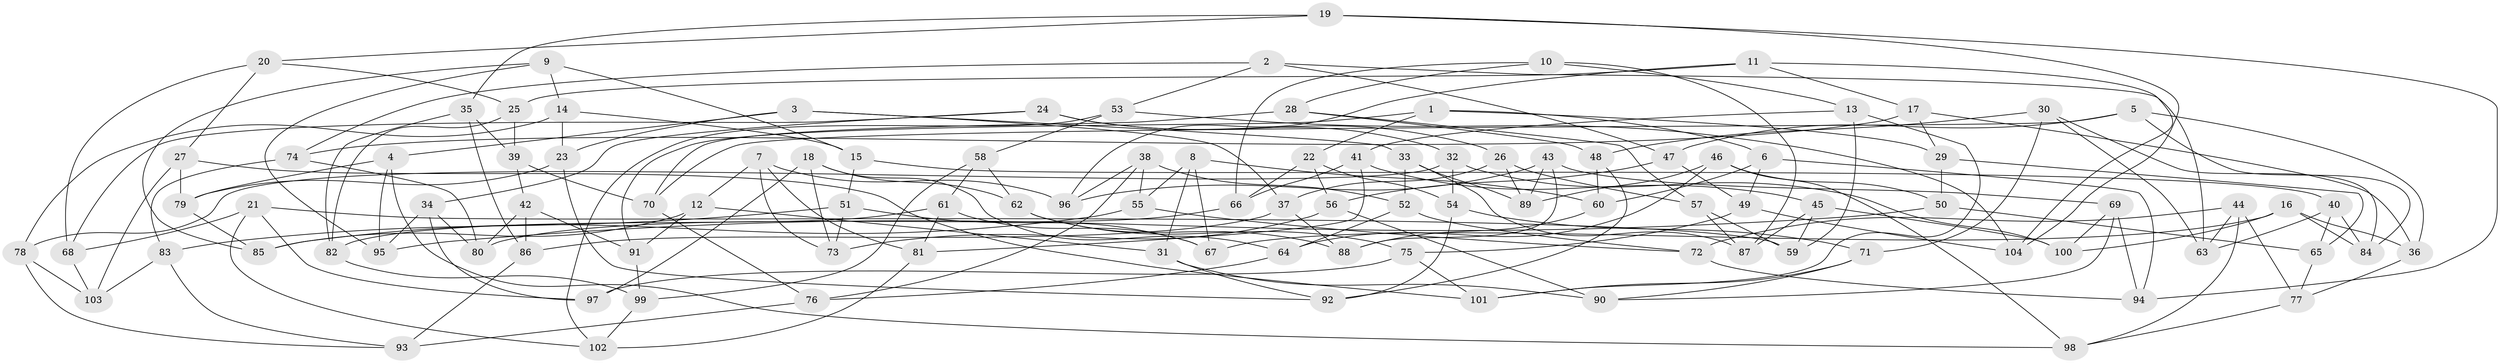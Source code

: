 // coarse degree distribution, {4: 0.46153846153846156, 10: 0.057692307692307696, 6: 0.19230769230769232, 5: 0.07692307692307693, 8: 0.057692307692307696, 9: 0.057692307692307696, 7: 0.07692307692307693, 3: 0.019230769230769232}
// Generated by graph-tools (version 1.1) at 2025/54/03/05/25 16:54:48]
// undirected, 104 vertices, 208 edges
graph export_dot {
graph [start="1"]
  node [color=gray90,style=filled];
  1;
  2;
  3;
  4;
  5;
  6;
  7;
  8;
  9;
  10;
  11;
  12;
  13;
  14;
  15;
  16;
  17;
  18;
  19;
  20;
  21;
  22;
  23;
  24;
  25;
  26;
  27;
  28;
  29;
  30;
  31;
  32;
  33;
  34;
  35;
  36;
  37;
  38;
  39;
  40;
  41;
  42;
  43;
  44;
  45;
  46;
  47;
  48;
  49;
  50;
  51;
  52;
  53;
  54;
  55;
  56;
  57;
  58;
  59;
  60;
  61;
  62;
  63;
  64;
  65;
  66;
  67;
  68;
  69;
  70;
  71;
  72;
  73;
  74;
  75;
  76;
  77;
  78;
  79;
  80;
  81;
  82;
  83;
  84;
  85;
  86;
  87;
  88;
  89;
  90;
  91;
  92;
  93;
  94;
  95;
  96;
  97;
  98;
  99;
  100;
  101;
  102;
  103;
  104;
  1 -- 29;
  1 -- 22;
  1 -- 91;
  1 -- 6;
  2 -- 74;
  2 -- 63;
  2 -- 47;
  2 -- 53;
  3 -- 23;
  3 -- 4;
  3 -- 37;
  3 -- 33;
  4 -- 79;
  4 -- 95;
  4 -- 98;
  5 -- 70;
  5 -- 84;
  5 -- 47;
  5 -- 36;
  6 -- 60;
  6 -- 49;
  6 -- 94;
  7 -- 96;
  7 -- 73;
  7 -- 81;
  7 -- 12;
  8 -- 60;
  8 -- 67;
  8 -- 55;
  8 -- 31;
  9 -- 85;
  9 -- 95;
  9 -- 15;
  9 -- 14;
  10 -- 13;
  10 -- 28;
  10 -- 87;
  10 -- 66;
  11 -- 25;
  11 -- 96;
  11 -- 17;
  11 -- 104;
  12 -- 31;
  12 -- 91;
  12 -- 85;
  13 -- 101;
  13 -- 59;
  13 -- 41;
  14 -- 15;
  14 -- 23;
  14 -- 78;
  15 -- 51;
  15 -- 40;
  16 -- 67;
  16 -- 84;
  16 -- 36;
  16 -- 100;
  17 -- 36;
  17 -- 29;
  17 -- 74;
  18 -- 62;
  18 -- 64;
  18 -- 97;
  18 -- 73;
  19 -- 35;
  19 -- 104;
  19 -- 20;
  19 -- 94;
  20 -- 25;
  20 -- 68;
  20 -- 27;
  21 -- 68;
  21 -- 59;
  21 -- 97;
  21 -- 102;
  22 -- 66;
  22 -- 56;
  22 -- 54;
  23 -- 79;
  23 -- 92;
  24 -- 68;
  24 -- 26;
  24 -- 32;
  24 -- 34;
  25 -- 39;
  25 -- 82;
  26 -- 57;
  26 -- 89;
  26 -- 37;
  27 -- 103;
  27 -- 101;
  27 -- 79;
  28 -- 48;
  28 -- 70;
  28 -- 57;
  29 -- 50;
  29 -- 65;
  30 -- 84;
  30 -- 71;
  30 -- 63;
  30 -- 48;
  31 -- 90;
  31 -- 92;
  32 -- 100;
  32 -- 78;
  32 -- 54;
  33 -- 52;
  33 -- 89;
  33 -- 87;
  34 -- 95;
  34 -- 97;
  34 -- 80;
  35 -- 82;
  35 -- 39;
  35 -- 86;
  36 -- 77;
  37 -- 86;
  37 -- 88;
  38 -- 76;
  38 -- 52;
  38 -- 96;
  38 -- 55;
  39 -- 70;
  39 -- 42;
  40 -- 84;
  40 -- 63;
  40 -- 65;
  41 -- 81;
  41 -- 66;
  41 -- 45;
  42 -- 80;
  42 -- 91;
  42 -- 86;
  43 -- 89;
  43 -- 69;
  43 -- 96;
  43 -- 88;
  44 -- 72;
  44 -- 63;
  44 -- 77;
  44 -- 98;
  45 -- 100;
  45 -- 87;
  45 -- 59;
  46 -- 50;
  46 -- 89;
  46 -- 98;
  46 -- 64;
  47 -- 56;
  47 -- 49;
  48 -- 60;
  48 -- 92;
  49 -- 75;
  49 -- 104;
  50 -- 65;
  50 -- 95;
  51 -- 83;
  51 -- 67;
  51 -- 73;
  52 -- 64;
  52 -- 72;
  53 -- 104;
  53 -- 58;
  53 -- 102;
  54 -- 92;
  54 -- 71;
  55 -- 85;
  55 -- 72;
  56 -- 90;
  56 -- 73;
  57 -- 87;
  57 -- 59;
  58 -- 62;
  58 -- 99;
  58 -- 61;
  60 -- 88;
  61 -- 82;
  61 -- 67;
  61 -- 81;
  62 -- 88;
  62 -- 75;
  64 -- 76;
  65 -- 77;
  66 -- 80;
  68 -- 103;
  69 -- 94;
  69 -- 90;
  69 -- 100;
  70 -- 76;
  71 -- 101;
  71 -- 90;
  72 -- 94;
  74 -- 80;
  74 -- 83;
  75 -- 101;
  75 -- 97;
  76 -- 93;
  77 -- 98;
  78 -- 103;
  78 -- 93;
  79 -- 85;
  81 -- 102;
  82 -- 99;
  83 -- 103;
  83 -- 93;
  86 -- 93;
  91 -- 99;
  99 -- 102;
}
